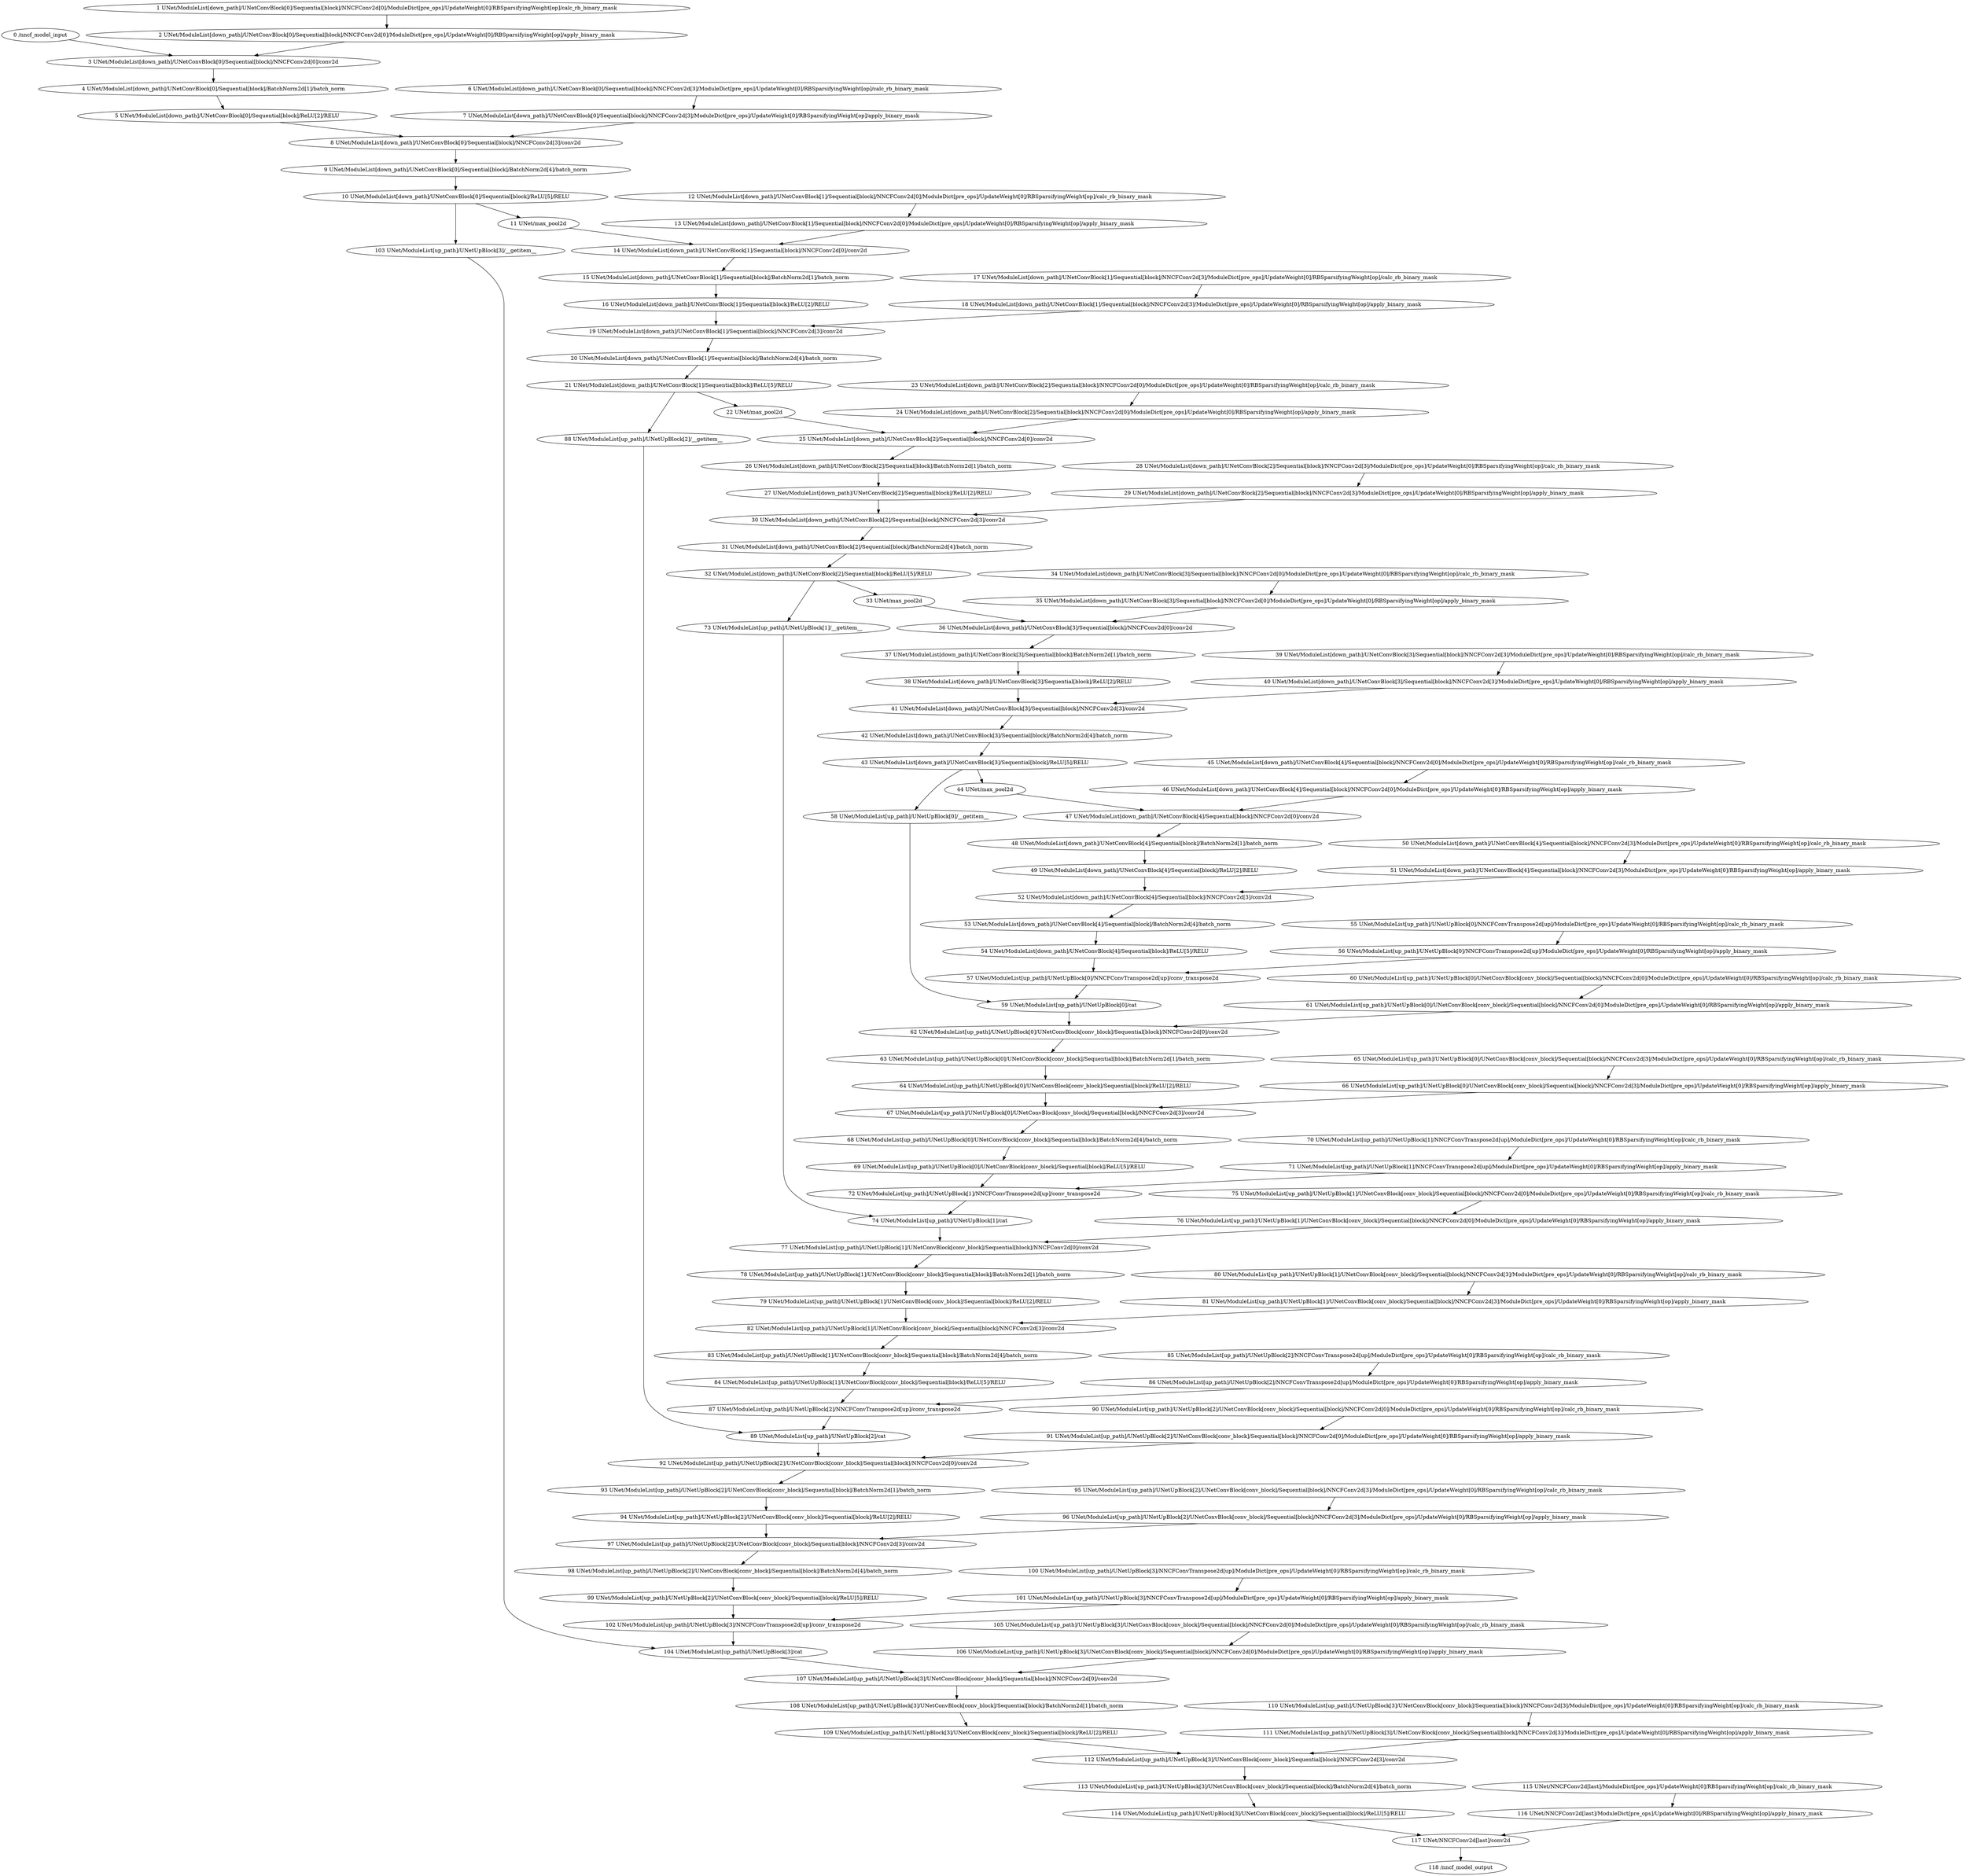 strict digraph  {
"0 /nncf_model_input" [id=0, scope="", type=nncf_model_input];
"1 UNet/ModuleList[down_path]/UNetConvBlock[0]/Sequential[block]/NNCFConv2d[0]/ModuleDict[pre_ops]/UpdateWeight[0]/RBSparsifyingWeight[op]/calc_rb_binary_mask" [id=1, scope="UNet/ModuleList[down_path]/UNetConvBlock[0]/Sequential[block]/NNCFConv2d[0]/ModuleDict[pre_ops]/UpdateWeight[0]/RBSparsifyingWeight[op]", type=calc_rb_binary_mask];
"2 UNet/ModuleList[down_path]/UNetConvBlock[0]/Sequential[block]/NNCFConv2d[0]/ModuleDict[pre_ops]/UpdateWeight[0]/RBSparsifyingWeight[op]/apply_binary_mask" [id=2, scope="UNet/ModuleList[down_path]/UNetConvBlock[0]/Sequential[block]/NNCFConv2d[0]/ModuleDict[pre_ops]/UpdateWeight[0]/RBSparsifyingWeight[op]", type=apply_binary_mask];
"3 UNet/ModuleList[down_path]/UNetConvBlock[0]/Sequential[block]/NNCFConv2d[0]/conv2d" [id=3, scope="UNet/ModuleList[down_path]/UNetConvBlock[0]/Sequential[block]/NNCFConv2d[0]", type=conv2d];
"4 UNet/ModuleList[down_path]/UNetConvBlock[0]/Sequential[block]/BatchNorm2d[1]/batch_norm" [id=4, scope="UNet/ModuleList[down_path]/UNetConvBlock[0]/Sequential[block]/BatchNorm2d[1]", type=batch_norm];
"5 UNet/ModuleList[down_path]/UNetConvBlock[0]/Sequential[block]/ReLU[2]/RELU" [id=5, scope="UNet/ModuleList[down_path]/UNetConvBlock[0]/Sequential[block]/ReLU[2]", type=RELU];
"6 UNet/ModuleList[down_path]/UNetConvBlock[0]/Sequential[block]/NNCFConv2d[3]/ModuleDict[pre_ops]/UpdateWeight[0]/RBSparsifyingWeight[op]/calc_rb_binary_mask" [id=6, scope="UNet/ModuleList[down_path]/UNetConvBlock[0]/Sequential[block]/NNCFConv2d[3]/ModuleDict[pre_ops]/UpdateWeight[0]/RBSparsifyingWeight[op]", type=calc_rb_binary_mask];
"7 UNet/ModuleList[down_path]/UNetConvBlock[0]/Sequential[block]/NNCFConv2d[3]/ModuleDict[pre_ops]/UpdateWeight[0]/RBSparsifyingWeight[op]/apply_binary_mask" [id=7, scope="UNet/ModuleList[down_path]/UNetConvBlock[0]/Sequential[block]/NNCFConv2d[3]/ModuleDict[pre_ops]/UpdateWeight[0]/RBSparsifyingWeight[op]", type=apply_binary_mask];
"8 UNet/ModuleList[down_path]/UNetConvBlock[0]/Sequential[block]/NNCFConv2d[3]/conv2d" [id=8, scope="UNet/ModuleList[down_path]/UNetConvBlock[0]/Sequential[block]/NNCFConv2d[3]", type=conv2d];
"9 UNet/ModuleList[down_path]/UNetConvBlock[0]/Sequential[block]/BatchNorm2d[4]/batch_norm" [id=9, scope="UNet/ModuleList[down_path]/UNetConvBlock[0]/Sequential[block]/BatchNorm2d[4]", type=batch_norm];
"10 UNet/ModuleList[down_path]/UNetConvBlock[0]/Sequential[block]/ReLU[5]/RELU" [id=10, scope="UNet/ModuleList[down_path]/UNetConvBlock[0]/Sequential[block]/ReLU[5]", type=RELU];
"11 UNet/max_pool2d" [id=11, scope=UNet, type=max_pool2d];
"12 UNet/ModuleList[down_path]/UNetConvBlock[1]/Sequential[block]/NNCFConv2d[0]/ModuleDict[pre_ops]/UpdateWeight[0]/RBSparsifyingWeight[op]/calc_rb_binary_mask" [id=12, scope="UNet/ModuleList[down_path]/UNetConvBlock[1]/Sequential[block]/NNCFConv2d[0]/ModuleDict[pre_ops]/UpdateWeight[0]/RBSparsifyingWeight[op]", type=calc_rb_binary_mask];
"13 UNet/ModuleList[down_path]/UNetConvBlock[1]/Sequential[block]/NNCFConv2d[0]/ModuleDict[pre_ops]/UpdateWeight[0]/RBSparsifyingWeight[op]/apply_binary_mask" [id=13, scope="UNet/ModuleList[down_path]/UNetConvBlock[1]/Sequential[block]/NNCFConv2d[0]/ModuleDict[pre_ops]/UpdateWeight[0]/RBSparsifyingWeight[op]", type=apply_binary_mask];
"14 UNet/ModuleList[down_path]/UNetConvBlock[1]/Sequential[block]/NNCFConv2d[0]/conv2d" [id=14, scope="UNet/ModuleList[down_path]/UNetConvBlock[1]/Sequential[block]/NNCFConv2d[0]", type=conv2d];
"15 UNet/ModuleList[down_path]/UNetConvBlock[1]/Sequential[block]/BatchNorm2d[1]/batch_norm" [id=15, scope="UNet/ModuleList[down_path]/UNetConvBlock[1]/Sequential[block]/BatchNorm2d[1]", type=batch_norm];
"16 UNet/ModuleList[down_path]/UNetConvBlock[1]/Sequential[block]/ReLU[2]/RELU" [id=16, scope="UNet/ModuleList[down_path]/UNetConvBlock[1]/Sequential[block]/ReLU[2]", type=RELU];
"17 UNet/ModuleList[down_path]/UNetConvBlock[1]/Sequential[block]/NNCFConv2d[3]/ModuleDict[pre_ops]/UpdateWeight[0]/RBSparsifyingWeight[op]/calc_rb_binary_mask" [id=17, scope="UNet/ModuleList[down_path]/UNetConvBlock[1]/Sequential[block]/NNCFConv2d[3]/ModuleDict[pre_ops]/UpdateWeight[0]/RBSparsifyingWeight[op]", type=calc_rb_binary_mask];
"18 UNet/ModuleList[down_path]/UNetConvBlock[1]/Sequential[block]/NNCFConv2d[3]/ModuleDict[pre_ops]/UpdateWeight[0]/RBSparsifyingWeight[op]/apply_binary_mask" [id=18, scope="UNet/ModuleList[down_path]/UNetConvBlock[1]/Sequential[block]/NNCFConv2d[3]/ModuleDict[pre_ops]/UpdateWeight[0]/RBSparsifyingWeight[op]", type=apply_binary_mask];
"19 UNet/ModuleList[down_path]/UNetConvBlock[1]/Sequential[block]/NNCFConv2d[3]/conv2d" [id=19, scope="UNet/ModuleList[down_path]/UNetConvBlock[1]/Sequential[block]/NNCFConv2d[3]", type=conv2d];
"20 UNet/ModuleList[down_path]/UNetConvBlock[1]/Sequential[block]/BatchNorm2d[4]/batch_norm" [id=20, scope="UNet/ModuleList[down_path]/UNetConvBlock[1]/Sequential[block]/BatchNorm2d[4]", type=batch_norm];
"21 UNet/ModuleList[down_path]/UNetConvBlock[1]/Sequential[block]/ReLU[5]/RELU" [id=21, scope="UNet/ModuleList[down_path]/UNetConvBlock[1]/Sequential[block]/ReLU[5]", type=RELU];
"22 UNet/max_pool2d" [id=22, scope=UNet, type=max_pool2d];
"23 UNet/ModuleList[down_path]/UNetConvBlock[2]/Sequential[block]/NNCFConv2d[0]/ModuleDict[pre_ops]/UpdateWeight[0]/RBSparsifyingWeight[op]/calc_rb_binary_mask" [id=23, scope="UNet/ModuleList[down_path]/UNetConvBlock[2]/Sequential[block]/NNCFConv2d[0]/ModuleDict[pre_ops]/UpdateWeight[0]/RBSparsifyingWeight[op]", type=calc_rb_binary_mask];
"24 UNet/ModuleList[down_path]/UNetConvBlock[2]/Sequential[block]/NNCFConv2d[0]/ModuleDict[pre_ops]/UpdateWeight[0]/RBSparsifyingWeight[op]/apply_binary_mask" [id=24, scope="UNet/ModuleList[down_path]/UNetConvBlock[2]/Sequential[block]/NNCFConv2d[0]/ModuleDict[pre_ops]/UpdateWeight[0]/RBSparsifyingWeight[op]", type=apply_binary_mask];
"25 UNet/ModuleList[down_path]/UNetConvBlock[2]/Sequential[block]/NNCFConv2d[0]/conv2d" [id=25, scope="UNet/ModuleList[down_path]/UNetConvBlock[2]/Sequential[block]/NNCFConv2d[0]", type=conv2d];
"26 UNet/ModuleList[down_path]/UNetConvBlock[2]/Sequential[block]/BatchNorm2d[1]/batch_norm" [id=26, scope="UNet/ModuleList[down_path]/UNetConvBlock[2]/Sequential[block]/BatchNorm2d[1]", type=batch_norm];
"27 UNet/ModuleList[down_path]/UNetConvBlock[2]/Sequential[block]/ReLU[2]/RELU" [id=27, scope="UNet/ModuleList[down_path]/UNetConvBlock[2]/Sequential[block]/ReLU[2]", type=RELU];
"28 UNet/ModuleList[down_path]/UNetConvBlock[2]/Sequential[block]/NNCFConv2d[3]/ModuleDict[pre_ops]/UpdateWeight[0]/RBSparsifyingWeight[op]/calc_rb_binary_mask" [id=28, scope="UNet/ModuleList[down_path]/UNetConvBlock[2]/Sequential[block]/NNCFConv2d[3]/ModuleDict[pre_ops]/UpdateWeight[0]/RBSparsifyingWeight[op]", type=calc_rb_binary_mask];
"29 UNet/ModuleList[down_path]/UNetConvBlock[2]/Sequential[block]/NNCFConv2d[3]/ModuleDict[pre_ops]/UpdateWeight[0]/RBSparsifyingWeight[op]/apply_binary_mask" [id=29, scope="UNet/ModuleList[down_path]/UNetConvBlock[2]/Sequential[block]/NNCFConv2d[3]/ModuleDict[pre_ops]/UpdateWeight[0]/RBSparsifyingWeight[op]", type=apply_binary_mask];
"30 UNet/ModuleList[down_path]/UNetConvBlock[2]/Sequential[block]/NNCFConv2d[3]/conv2d" [id=30, scope="UNet/ModuleList[down_path]/UNetConvBlock[2]/Sequential[block]/NNCFConv2d[3]", type=conv2d];
"31 UNet/ModuleList[down_path]/UNetConvBlock[2]/Sequential[block]/BatchNorm2d[4]/batch_norm" [id=31, scope="UNet/ModuleList[down_path]/UNetConvBlock[2]/Sequential[block]/BatchNorm2d[4]", type=batch_norm];
"32 UNet/ModuleList[down_path]/UNetConvBlock[2]/Sequential[block]/ReLU[5]/RELU" [id=32, scope="UNet/ModuleList[down_path]/UNetConvBlock[2]/Sequential[block]/ReLU[5]", type=RELU];
"33 UNet/max_pool2d" [id=33, scope=UNet, type=max_pool2d];
"34 UNet/ModuleList[down_path]/UNetConvBlock[3]/Sequential[block]/NNCFConv2d[0]/ModuleDict[pre_ops]/UpdateWeight[0]/RBSparsifyingWeight[op]/calc_rb_binary_mask" [id=34, scope="UNet/ModuleList[down_path]/UNetConvBlock[3]/Sequential[block]/NNCFConv2d[0]/ModuleDict[pre_ops]/UpdateWeight[0]/RBSparsifyingWeight[op]", type=calc_rb_binary_mask];
"35 UNet/ModuleList[down_path]/UNetConvBlock[3]/Sequential[block]/NNCFConv2d[0]/ModuleDict[pre_ops]/UpdateWeight[0]/RBSparsifyingWeight[op]/apply_binary_mask" [id=35, scope="UNet/ModuleList[down_path]/UNetConvBlock[3]/Sequential[block]/NNCFConv2d[0]/ModuleDict[pre_ops]/UpdateWeight[0]/RBSparsifyingWeight[op]", type=apply_binary_mask];
"36 UNet/ModuleList[down_path]/UNetConvBlock[3]/Sequential[block]/NNCFConv2d[0]/conv2d" [id=36, scope="UNet/ModuleList[down_path]/UNetConvBlock[3]/Sequential[block]/NNCFConv2d[0]", type=conv2d];
"37 UNet/ModuleList[down_path]/UNetConvBlock[3]/Sequential[block]/BatchNorm2d[1]/batch_norm" [id=37, scope="UNet/ModuleList[down_path]/UNetConvBlock[3]/Sequential[block]/BatchNorm2d[1]", type=batch_norm];
"38 UNet/ModuleList[down_path]/UNetConvBlock[3]/Sequential[block]/ReLU[2]/RELU" [id=38, scope="UNet/ModuleList[down_path]/UNetConvBlock[3]/Sequential[block]/ReLU[2]", type=RELU];
"39 UNet/ModuleList[down_path]/UNetConvBlock[3]/Sequential[block]/NNCFConv2d[3]/ModuleDict[pre_ops]/UpdateWeight[0]/RBSparsifyingWeight[op]/calc_rb_binary_mask" [id=39, scope="UNet/ModuleList[down_path]/UNetConvBlock[3]/Sequential[block]/NNCFConv2d[3]/ModuleDict[pre_ops]/UpdateWeight[0]/RBSparsifyingWeight[op]", type=calc_rb_binary_mask];
"40 UNet/ModuleList[down_path]/UNetConvBlock[3]/Sequential[block]/NNCFConv2d[3]/ModuleDict[pre_ops]/UpdateWeight[0]/RBSparsifyingWeight[op]/apply_binary_mask" [id=40, scope="UNet/ModuleList[down_path]/UNetConvBlock[3]/Sequential[block]/NNCFConv2d[3]/ModuleDict[pre_ops]/UpdateWeight[0]/RBSparsifyingWeight[op]", type=apply_binary_mask];
"41 UNet/ModuleList[down_path]/UNetConvBlock[3]/Sequential[block]/NNCFConv2d[3]/conv2d" [id=41, scope="UNet/ModuleList[down_path]/UNetConvBlock[3]/Sequential[block]/NNCFConv2d[3]", type=conv2d];
"42 UNet/ModuleList[down_path]/UNetConvBlock[3]/Sequential[block]/BatchNorm2d[4]/batch_norm" [id=42, scope="UNet/ModuleList[down_path]/UNetConvBlock[3]/Sequential[block]/BatchNorm2d[4]", type=batch_norm];
"43 UNet/ModuleList[down_path]/UNetConvBlock[3]/Sequential[block]/ReLU[5]/RELU" [id=43, scope="UNet/ModuleList[down_path]/UNetConvBlock[3]/Sequential[block]/ReLU[5]", type=RELU];
"44 UNet/max_pool2d" [id=44, scope=UNet, type=max_pool2d];
"45 UNet/ModuleList[down_path]/UNetConvBlock[4]/Sequential[block]/NNCFConv2d[0]/ModuleDict[pre_ops]/UpdateWeight[0]/RBSparsifyingWeight[op]/calc_rb_binary_mask" [id=45, scope="UNet/ModuleList[down_path]/UNetConvBlock[4]/Sequential[block]/NNCFConv2d[0]/ModuleDict[pre_ops]/UpdateWeight[0]/RBSparsifyingWeight[op]", type=calc_rb_binary_mask];
"46 UNet/ModuleList[down_path]/UNetConvBlock[4]/Sequential[block]/NNCFConv2d[0]/ModuleDict[pre_ops]/UpdateWeight[0]/RBSparsifyingWeight[op]/apply_binary_mask" [id=46, scope="UNet/ModuleList[down_path]/UNetConvBlock[4]/Sequential[block]/NNCFConv2d[0]/ModuleDict[pre_ops]/UpdateWeight[0]/RBSparsifyingWeight[op]", type=apply_binary_mask];
"47 UNet/ModuleList[down_path]/UNetConvBlock[4]/Sequential[block]/NNCFConv2d[0]/conv2d" [id=47, scope="UNet/ModuleList[down_path]/UNetConvBlock[4]/Sequential[block]/NNCFConv2d[0]", type=conv2d];
"48 UNet/ModuleList[down_path]/UNetConvBlock[4]/Sequential[block]/BatchNorm2d[1]/batch_norm" [id=48, scope="UNet/ModuleList[down_path]/UNetConvBlock[4]/Sequential[block]/BatchNorm2d[1]", type=batch_norm];
"49 UNet/ModuleList[down_path]/UNetConvBlock[4]/Sequential[block]/ReLU[2]/RELU" [id=49, scope="UNet/ModuleList[down_path]/UNetConvBlock[4]/Sequential[block]/ReLU[2]", type=RELU];
"50 UNet/ModuleList[down_path]/UNetConvBlock[4]/Sequential[block]/NNCFConv2d[3]/ModuleDict[pre_ops]/UpdateWeight[0]/RBSparsifyingWeight[op]/calc_rb_binary_mask" [id=50, scope="UNet/ModuleList[down_path]/UNetConvBlock[4]/Sequential[block]/NNCFConv2d[3]/ModuleDict[pre_ops]/UpdateWeight[0]/RBSparsifyingWeight[op]", type=calc_rb_binary_mask];
"51 UNet/ModuleList[down_path]/UNetConvBlock[4]/Sequential[block]/NNCFConv2d[3]/ModuleDict[pre_ops]/UpdateWeight[0]/RBSparsifyingWeight[op]/apply_binary_mask" [id=51, scope="UNet/ModuleList[down_path]/UNetConvBlock[4]/Sequential[block]/NNCFConv2d[3]/ModuleDict[pre_ops]/UpdateWeight[0]/RBSparsifyingWeight[op]", type=apply_binary_mask];
"52 UNet/ModuleList[down_path]/UNetConvBlock[4]/Sequential[block]/NNCFConv2d[3]/conv2d" [id=52, scope="UNet/ModuleList[down_path]/UNetConvBlock[4]/Sequential[block]/NNCFConv2d[3]", type=conv2d];
"53 UNet/ModuleList[down_path]/UNetConvBlock[4]/Sequential[block]/BatchNorm2d[4]/batch_norm" [id=53, scope="UNet/ModuleList[down_path]/UNetConvBlock[4]/Sequential[block]/BatchNorm2d[4]", type=batch_norm];
"54 UNet/ModuleList[down_path]/UNetConvBlock[4]/Sequential[block]/ReLU[5]/RELU" [id=54, scope="UNet/ModuleList[down_path]/UNetConvBlock[4]/Sequential[block]/ReLU[5]", type=RELU];
"55 UNet/ModuleList[up_path]/UNetUpBlock[0]/NNCFConvTranspose2d[up]/ModuleDict[pre_ops]/UpdateWeight[0]/RBSparsifyingWeight[op]/calc_rb_binary_mask" [id=55, scope="UNet/ModuleList[up_path]/UNetUpBlock[0]/NNCFConvTranspose2d[up]/ModuleDict[pre_ops]/UpdateWeight[0]/RBSparsifyingWeight[op]", type=calc_rb_binary_mask];
"56 UNet/ModuleList[up_path]/UNetUpBlock[0]/NNCFConvTranspose2d[up]/ModuleDict[pre_ops]/UpdateWeight[0]/RBSparsifyingWeight[op]/apply_binary_mask" [id=56, scope="UNet/ModuleList[up_path]/UNetUpBlock[0]/NNCFConvTranspose2d[up]/ModuleDict[pre_ops]/UpdateWeight[0]/RBSparsifyingWeight[op]", type=apply_binary_mask];
"57 UNet/ModuleList[up_path]/UNetUpBlock[0]/NNCFConvTranspose2d[up]/conv_transpose2d" [id=57, scope="UNet/ModuleList[up_path]/UNetUpBlock[0]/NNCFConvTranspose2d[up]", type=conv_transpose2d];
"58 UNet/ModuleList[up_path]/UNetUpBlock[0]/__getitem__" [id=58, scope="UNet/ModuleList[up_path]/UNetUpBlock[0]", type=__getitem__];
"59 UNet/ModuleList[up_path]/UNetUpBlock[0]/cat" [id=59, scope="UNet/ModuleList[up_path]/UNetUpBlock[0]", type=cat];
"60 UNet/ModuleList[up_path]/UNetUpBlock[0]/UNetConvBlock[conv_block]/Sequential[block]/NNCFConv2d[0]/ModuleDict[pre_ops]/UpdateWeight[0]/RBSparsifyingWeight[op]/calc_rb_binary_mask" [id=60, scope="UNet/ModuleList[up_path]/UNetUpBlock[0]/UNetConvBlock[conv_block]/Sequential[block]/NNCFConv2d[0]/ModuleDict[pre_ops]/UpdateWeight[0]/RBSparsifyingWeight[op]", type=calc_rb_binary_mask];
"61 UNet/ModuleList[up_path]/UNetUpBlock[0]/UNetConvBlock[conv_block]/Sequential[block]/NNCFConv2d[0]/ModuleDict[pre_ops]/UpdateWeight[0]/RBSparsifyingWeight[op]/apply_binary_mask" [id=61, scope="UNet/ModuleList[up_path]/UNetUpBlock[0]/UNetConvBlock[conv_block]/Sequential[block]/NNCFConv2d[0]/ModuleDict[pre_ops]/UpdateWeight[0]/RBSparsifyingWeight[op]", type=apply_binary_mask];
"62 UNet/ModuleList[up_path]/UNetUpBlock[0]/UNetConvBlock[conv_block]/Sequential[block]/NNCFConv2d[0]/conv2d" [id=62, scope="UNet/ModuleList[up_path]/UNetUpBlock[0]/UNetConvBlock[conv_block]/Sequential[block]/NNCFConv2d[0]", type=conv2d];
"63 UNet/ModuleList[up_path]/UNetUpBlock[0]/UNetConvBlock[conv_block]/Sequential[block]/BatchNorm2d[1]/batch_norm" [id=63, scope="UNet/ModuleList[up_path]/UNetUpBlock[0]/UNetConvBlock[conv_block]/Sequential[block]/BatchNorm2d[1]", type=batch_norm];
"64 UNet/ModuleList[up_path]/UNetUpBlock[0]/UNetConvBlock[conv_block]/Sequential[block]/ReLU[2]/RELU" [id=64, scope="UNet/ModuleList[up_path]/UNetUpBlock[0]/UNetConvBlock[conv_block]/Sequential[block]/ReLU[2]", type=RELU];
"65 UNet/ModuleList[up_path]/UNetUpBlock[0]/UNetConvBlock[conv_block]/Sequential[block]/NNCFConv2d[3]/ModuleDict[pre_ops]/UpdateWeight[0]/RBSparsifyingWeight[op]/calc_rb_binary_mask" [id=65, scope="UNet/ModuleList[up_path]/UNetUpBlock[0]/UNetConvBlock[conv_block]/Sequential[block]/NNCFConv2d[3]/ModuleDict[pre_ops]/UpdateWeight[0]/RBSparsifyingWeight[op]", type=calc_rb_binary_mask];
"66 UNet/ModuleList[up_path]/UNetUpBlock[0]/UNetConvBlock[conv_block]/Sequential[block]/NNCFConv2d[3]/ModuleDict[pre_ops]/UpdateWeight[0]/RBSparsifyingWeight[op]/apply_binary_mask" [id=66, scope="UNet/ModuleList[up_path]/UNetUpBlock[0]/UNetConvBlock[conv_block]/Sequential[block]/NNCFConv2d[3]/ModuleDict[pre_ops]/UpdateWeight[0]/RBSparsifyingWeight[op]", type=apply_binary_mask];
"67 UNet/ModuleList[up_path]/UNetUpBlock[0]/UNetConvBlock[conv_block]/Sequential[block]/NNCFConv2d[3]/conv2d" [id=67, scope="UNet/ModuleList[up_path]/UNetUpBlock[0]/UNetConvBlock[conv_block]/Sequential[block]/NNCFConv2d[3]", type=conv2d];
"68 UNet/ModuleList[up_path]/UNetUpBlock[0]/UNetConvBlock[conv_block]/Sequential[block]/BatchNorm2d[4]/batch_norm" [id=68, scope="UNet/ModuleList[up_path]/UNetUpBlock[0]/UNetConvBlock[conv_block]/Sequential[block]/BatchNorm2d[4]", type=batch_norm];
"69 UNet/ModuleList[up_path]/UNetUpBlock[0]/UNetConvBlock[conv_block]/Sequential[block]/ReLU[5]/RELU" [id=69, scope="UNet/ModuleList[up_path]/UNetUpBlock[0]/UNetConvBlock[conv_block]/Sequential[block]/ReLU[5]", type=RELU];
"70 UNet/ModuleList[up_path]/UNetUpBlock[1]/NNCFConvTranspose2d[up]/ModuleDict[pre_ops]/UpdateWeight[0]/RBSparsifyingWeight[op]/calc_rb_binary_mask" [id=70, scope="UNet/ModuleList[up_path]/UNetUpBlock[1]/NNCFConvTranspose2d[up]/ModuleDict[pre_ops]/UpdateWeight[0]/RBSparsifyingWeight[op]", type=calc_rb_binary_mask];
"71 UNet/ModuleList[up_path]/UNetUpBlock[1]/NNCFConvTranspose2d[up]/ModuleDict[pre_ops]/UpdateWeight[0]/RBSparsifyingWeight[op]/apply_binary_mask" [id=71, scope="UNet/ModuleList[up_path]/UNetUpBlock[1]/NNCFConvTranspose2d[up]/ModuleDict[pre_ops]/UpdateWeight[0]/RBSparsifyingWeight[op]", type=apply_binary_mask];
"72 UNet/ModuleList[up_path]/UNetUpBlock[1]/NNCFConvTranspose2d[up]/conv_transpose2d" [id=72, scope="UNet/ModuleList[up_path]/UNetUpBlock[1]/NNCFConvTranspose2d[up]", type=conv_transpose2d];
"73 UNet/ModuleList[up_path]/UNetUpBlock[1]/__getitem__" [id=73, scope="UNet/ModuleList[up_path]/UNetUpBlock[1]", type=__getitem__];
"74 UNet/ModuleList[up_path]/UNetUpBlock[1]/cat" [id=74, scope="UNet/ModuleList[up_path]/UNetUpBlock[1]", type=cat];
"75 UNet/ModuleList[up_path]/UNetUpBlock[1]/UNetConvBlock[conv_block]/Sequential[block]/NNCFConv2d[0]/ModuleDict[pre_ops]/UpdateWeight[0]/RBSparsifyingWeight[op]/calc_rb_binary_mask" [id=75, scope="UNet/ModuleList[up_path]/UNetUpBlock[1]/UNetConvBlock[conv_block]/Sequential[block]/NNCFConv2d[0]/ModuleDict[pre_ops]/UpdateWeight[0]/RBSparsifyingWeight[op]", type=calc_rb_binary_mask];
"76 UNet/ModuleList[up_path]/UNetUpBlock[1]/UNetConvBlock[conv_block]/Sequential[block]/NNCFConv2d[0]/ModuleDict[pre_ops]/UpdateWeight[0]/RBSparsifyingWeight[op]/apply_binary_mask" [id=76, scope="UNet/ModuleList[up_path]/UNetUpBlock[1]/UNetConvBlock[conv_block]/Sequential[block]/NNCFConv2d[0]/ModuleDict[pre_ops]/UpdateWeight[0]/RBSparsifyingWeight[op]", type=apply_binary_mask];
"77 UNet/ModuleList[up_path]/UNetUpBlock[1]/UNetConvBlock[conv_block]/Sequential[block]/NNCFConv2d[0]/conv2d" [id=77, scope="UNet/ModuleList[up_path]/UNetUpBlock[1]/UNetConvBlock[conv_block]/Sequential[block]/NNCFConv2d[0]", type=conv2d];
"78 UNet/ModuleList[up_path]/UNetUpBlock[1]/UNetConvBlock[conv_block]/Sequential[block]/BatchNorm2d[1]/batch_norm" [id=78, scope="UNet/ModuleList[up_path]/UNetUpBlock[1]/UNetConvBlock[conv_block]/Sequential[block]/BatchNorm2d[1]", type=batch_norm];
"79 UNet/ModuleList[up_path]/UNetUpBlock[1]/UNetConvBlock[conv_block]/Sequential[block]/ReLU[2]/RELU" [id=79, scope="UNet/ModuleList[up_path]/UNetUpBlock[1]/UNetConvBlock[conv_block]/Sequential[block]/ReLU[2]", type=RELU];
"80 UNet/ModuleList[up_path]/UNetUpBlock[1]/UNetConvBlock[conv_block]/Sequential[block]/NNCFConv2d[3]/ModuleDict[pre_ops]/UpdateWeight[0]/RBSparsifyingWeight[op]/calc_rb_binary_mask" [id=80, scope="UNet/ModuleList[up_path]/UNetUpBlock[1]/UNetConvBlock[conv_block]/Sequential[block]/NNCFConv2d[3]/ModuleDict[pre_ops]/UpdateWeight[0]/RBSparsifyingWeight[op]", type=calc_rb_binary_mask];
"81 UNet/ModuleList[up_path]/UNetUpBlock[1]/UNetConvBlock[conv_block]/Sequential[block]/NNCFConv2d[3]/ModuleDict[pre_ops]/UpdateWeight[0]/RBSparsifyingWeight[op]/apply_binary_mask" [id=81, scope="UNet/ModuleList[up_path]/UNetUpBlock[1]/UNetConvBlock[conv_block]/Sequential[block]/NNCFConv2d[3]/ModuleDict[pre_ops]/UpdateWeight[0]/RBSparsifyingWeight[op]", type=apply_binary_mask];
"82 UNet/ModuleList[up_path]/UNetUpBlock[1]/UNetConvBlock[conv_block]/Sequential[block]/NNCFConv2d[3]/conv2d" [id=82, scope="UNet/ModuleList[up_path]/UNetUpBlock[1]/UNetConvBlock[conv_block]/Sequential[block]/NNCFConv2d[3]", type=conv2d];
"83 UNet/ModuleList[up_path]/UNetUpBlock[1]/UNetConvBlock[conv_block]/Sequential[block]/BatchNorm2d[4]/batch_norm" [id=83, scope="UNet/ModuleList[up_path]/UNetUpBlock[1]/UNetConvBlock[conv_block]/Sequential[block]/BatchNorm2d[4]", type=batch_norm];
"84 UNet/ModuleList[up_path]/UNetUpBlock[1]/UNetConvBlock[conv_block]/Sequential[block]/ReLU[5]/RELU" [id=84, scope="UNet/ModuleList[up_path]/UNetUpBlock[1]/UNetConvBlock[conv_block]/Sequential[block]/ReLU[5]", type=RELU];
"85 UNet/ModuleList[up_path]/UNetUpBlock[2]/NNCFConvTranspose2d[up]/ModuleDict[pre_ops]/UpdateWeight[0]/RBSparsifyingWeight[op]/calc_rb_binary_mask" [id=85, scope="UNet/ModuleList[up_path]/UNetUpBlock[2]/NNCFConvTranspose2d[up]/ModuleDict[pre_ops]/UpdateWeight[0]/RBSparsifyingWeight[op]", type=calc_rb_binary_mask];
"86 UNet/ModuleList[up_path]/UNetUpBlock[2]/NNCFConvTranspose2d[up]/ModuleDict[pre_ops]/UpdateWeight[0]/RBSparsifyingWeight[op]/apply_binary_mask" [id=86, scope="UNet/ModuleList[up_path]/UNetUpBlock[2]/NNCFConvTranspose2d[up]/ModuleDict[pre_ops]/UpdateWeight[0]/RBSparsifyingWeight[op]", type=apply_binary_mask];
"87 UNet/ModuleList[up_path]/UNetUpBlock[2]/NNCFConvTranspose2d[up]/conv_transpose2d" [id=87, scope="UNet/ModuleList[up_path]/UNetUpBlock[2]/NNCFConvTranspose2d[up]", type=conv_transpose2d];
"88 UNet/ModuleList[up_path]/UNetUpBlock[2]/__getitem__" [id=88, scope="UNet/ModuleList[up_path]/UNetUpBlock[2]", type=__getitem__];
"89 UNet/ModuleList[up_path]/UNetUpBlock[2]/cat" [id=89, scope="UNet/ModuleList[up_path]/UNetUpBlock[2]", type=cat];
"90 UNet/ModuleList[up_path]/UNetUpBlock[2]/UNetConvBlock[conv_block]/Sequential[block]/NNCFConv2d[0]/ModuleDict[pre_ops]/UpdateWeight[0]/RBSparsifyingWeight[op]/calc_rb_binary_mask" [id=90, scope="UNet/ModuleList[up_path]/UNetUpBlock[2]/UNetConvBlock[conv_block]/Sequential[block]/NNCFConv2d[0]/ModuleDict[pre_ops]/UpdateWeight[0]/RBSparsifyingWeight[op]", type=calc_rb_binary_mask];
"91 UNet/ModuleList[up_path]/UNetUpBlock[2]/UNetConvBlock[conv_block]/Sequential[block]/NNCFConv2d[0]/ModuleDict[pre_ops]/UpdateWeight[0]/RBSparsifyingWeight[op]/apply_binary_mask" [id=91, scope="UNet/ModuleList[up_path]/UNetUpBlock[2]/UNetConvBlock[conv_block]/Sequential[block]/NNCFConv2d[0]/ModuleDict[pre_ops]/UpdateWeight[0]/RBSparsifyingWeight[op]", type=apply_binary_mask];
"92 UNet/ModuleList[up_path]/UNetUpBlock[2]/UNetConvBlock[conv_block]/Sequential[block]/NNCFConv2d[0]/conv2d" [id=92, scope="UNet/ModuleList[up_path]/UNetUpBlock[2]/UNetConvBlock[conv_block]/Sequential[block]/NNCFConv2d[0]", type=conv2d];
"93 UNet/ModuleList[up_path]/UNetUpBlock[2]/UNetConvBlock[conv_block]/Sequential[block]/BatchNorm2d[1]/batch_norm" [id=93, scope="UNet/ModuleList[up_path]/UNetUpBlock[2]/UNetConvBlock[conv_block]/Sequential[block]/BatchNorm2d[1]", type=batch_norm];
"94 UNet/ModuleList[up_path]/UNetUpBlock[2]/UNetConvBlock[conv_block]/Sequential[block]/ReLU[2]/RELU" [id=94, scope="UNet/ModuleList[up_path]/UNetUpBlock[2]/UNetConvBlock[conv_block]/Sequential[block]/ReLU[2]", type=RELU];
"95 UNet/ModuleList[up_path]/UNetUpBlock[2]/UNetConvBlock[conv_block]/Sequential[block]/NNCFConv2d[3]/ModuleDict[pre_ops]/UpdateWeight[0]/RBSparsifyingWeight[op]/calc_rb_binary_mask" [id=95, scope="UNet/ModuleList[up_path]/UNetUpBlock[2]/UNetConvBlock[conv_block]/Sequential[block]/NNCFConv2d[3]/ModuleDict[pre_ops]/UpdateWeight[0]/RBSparsifyingWeight[op]", type=calc_rb_binary_mask];
"96 UNet/ModuleList[up_path]/UNetUpBlock[2]/UNetConvBlock[conv_block]/Sequential[block]/NNCFConv2d[3]/ModuleDict[pre_ops]/UpdateWeight[0]/RBSparsifyingWeight[op]/apply_binary_mask" [id=96, scope="UNet/ModuleList[up_path]/UNetUpBlock[2]/UNetConvBlock[conv_block]/Sequential[block]/NNCFConv2d[3]/ModuleDict[pre_ops]/UpdateWeight[0]/RBSparsifyingWeight[op]", type=apply_binary_mask];
"97 UNet/ModuleList[up_path]/UNetUpBlock[2]/UNetConvBlock[conv_block]/Sequential[block]/NNCFConv2d[3]/conv2d" [id=97, scope="UNet/ModuleList[up_path]/UNetUpBlock[2]/UNetConvBlock[conv_block]/Sequential[block]/NNCFConv2d[3]", type=conv2d];
"98 UNet/ModuleList[up_path]/UNetUpBlock[2]/UNetConvBlock[conv_block]/Sequential[block]/BatchNorm2d[4]/batch_norm" [id=98, scope="UNet/ModuleList[up_path]/UNetUpBlock[2]/UNetConvBlock[conv_block]/Sequential[block]/BatchNorm2d[4]", type=batch_norm];
"99 UNet/ModuleList[up_path]/UNetUpBlock[2]/UNetConvBlock[conv_block]/Sequential[block]/ReLU[5]/RELU" [id=99, scope="UNet/ModuleList[up_path]/UNetUpBlock[2]/UNetConvBlock[conv_block]/Sequential[block]/ReLU[5]", type=RELU];
"100 UNet/ModuleList[up_path]/UNetUpBlock[3]/NNCFConvTranspose2d[up]/ModuleDict[pre_ops]/UpdateWeight[0]/RBSparsifyingWeight[op]/calc_rb_binary_mask" [id=100, scope="UNet/ModuleList[up_path]/UNetUpBlock[3]/NNCFConvTranspose2d[up]/ModuleDict[pre_ops]/UpdateWeight[0]/RBSparsifyingWeight[op]", type=calc_rb_binary_mask];
"101 UNet/ModuleList[up_path]/UNetUpBlock[3]/NNCFConvTranspose2d[up]/ModuleDict[pre_ops]/UpdateWeight[0]/RBSparsifyingWeight[op]/apply_binary_mask" [id=101, scope="UNet/ModuleList[up_path]/UNetUpBlock[3]/NNCFConvTranspose2d[up]/ModuleDict[pre_ops]/UpdateWeight[0]/RBSparsifyingWeight[op]", type=apply_binary_mask];
"102 UNet/ModuleList[up_path]/UNetUpBlock[3]/NNCFConvTranspose2d[up]/conv_transpose2d" [id=102, scope="UNet/ModuleList[up_path]/UNetUpBlock[3]/NNCFConvTranspose2d[up]", type=conv_transpose2d];
"103 UNet/ModuleList[up_path]/UNetUpBlock[3]/__getitem__" [id=103, scope="UNet/ModuleList[up_path]/UNetUpBlock[3]", type=__getitem__];
"104 UNet/ModuleList[up_path]/UNetUpBlock[3]/cat" [id=104, scope="UNet/ModuleList[up_path]/UNetUpBlock[3]", type=cat];
"105 UNet/ModuleList[up_path]/UNetUpBlock[3]/UNetConvBlock[conv_block]/Sequential[block]/NNCFConv2d[0]/ModuleDict[pre_ops]/UpdateWeight[0]/RBSparsifyingWeight[op]/calc_rb_binary_mask" [id=105, scope="UNet/ModuleList[up_path]/UNetUpBlock[3]/UNetConvBlock[conv_block]/Sequential[block]/NNCFConv2d[0]/ModuleDict[pre_ops]/UpdateWeight[0]/RBSparsifyingWeight[op]", type=calc_rb_binary_mask];
"106 UNet/ModuleList[up_path]/UNetUpBlock[3]/UNetConvBlock[conv_block]/Sequential[block]/NNCFConv2d[0]/ModuleDict[pre_ops]/UpdateWeight[0]/RBSparsifyingWeight[op]/apply_binary_mask" [id=106, scope="UNet/ModuleList[up_path]/UNetUpBlock[3]/UNetConvBlock[conv_block]/Sequential[block]/NNCFConv2d[0]/ModuleDict[pre_ops]/UpdateWeight[0]/RBSparsifyingWeight[op]", type=apply_binary_mask];
"107 UNet/ModuleList[up_path]/UNetUpBlock[3]/UNetConvBlock[conv_block]/Sequential[block]/NNCFConv2d[0]/conv2d" [id=107, scope="UNet/ModuleList[up_path]/UNetUpBlock[3]/UNetConvBlock[conv_block]/Sequential[block]/NNCFConv2d[0]", type=conv2d];
"108 UNet/ModuleList[up_path]/UNetUpBlock[3]/UNetConvBlock[conv_block]/Sequential[block]/BatchNorm2d[1]/batch_norm" [id=108, scope="UNet/ModuleList[up_path]/UNetUpBlock[3]/UNetConvBlock[conv_block]/Sequential[block]/BatchNorm2d[1]", type=batch_norm];
"109 UNet/ModuleList[up_path]/UNetUpBlock[3]/UNetConvBlock[conv_block]/Sequential[block]/ReLU[2]/RELU" [id=109, scope="UNet/ModuleList[up_path]/UNetUpBlock[3]/UNetConvBlock[conv_block]/Sequential[block]/ReLU[2]", type=RELU];
"110 UNet/ModuleList[up_path]/UNetUpBlock[3]/UNetConvBlock[conv_block]/Sequential[block]/NNCFConv2d[3]/ModuleDict[pre_ops]/UpdateWeight[0]/RBSparsifyingWeight[op]/calc_rb_binary_mask" [id=110, scope="UNet/ModuleList[up_path]/UNetUpBlock[3]/UNetConvBlock[conv_block]/Sequential[block]/NNCFConv2d[3]/ModuleDict[pre_ops]/UpdateWeight[0]/RBSparsifyingWeight[op]", type=calc_rb_binary_mask];
"111 UNet/ModuleList[up_path]/UNetUpBlock[3]/UNetConvBlock[conv_block]/Sequential[block]/NNCFConv2d[3]/ModuleDict[pre_ops]/UpdateWeight[0]/RBSparsifyingWeight[op]/apply_binary_mask" [id=111, scope="UNet/ModuleList[up_path]/UNetUpBlock[3]/UNetConvBlock[conv_block]/Sequential[block]/NNCFConv2d[3]/ModuleDict[pre_ops]/UpdateWeight[0]/RBSparsifyingWeight[op]", type=apply_binary_mask];
"112 UNet/ModuleList[up_path]/UNetUpBlock[3]/UNetConvBlock[conv_block]/Sequential[block]/NNCFConv2d[3]/conv2d" [id=112, scope="UNet/ModuleList[up_path]/UNetUpBlock[3]/UNetConvBlock[conv_block]/Sequential[block]/NNCFConv2d[3]", type=conv2d];
"113 UNet/ModuleList[up_path]/UNetUpBlock[3]/UNetConvBlock[conv_block]/Sequential[block]/BatchNorm2d[4]/batch_norm" [id=113, scope="UNet/ModuleList[up_path]/UNetUpBlock[3]/UNetConvBlock[conv_block]/Sequential[block]/BatchNorm2d[4]", type=batch_norm];
"114 UNet/ModuleList[up_path]/UNetUpBlock[3]/UNetConvBlock[conv_block]/Sequential[block]/ReLU[5]/RELU" [id=114, scope="UNet/ModuleList[up_path]/UNetUpBlock[3]/UNetConvBlock[conv_block]/Sequential[block]/ReLU[5]", type=RELU];
"115 UNet/NNCFConv2d[last]/ModuleDict[pre_ops]/UpdateWeight[0]/RBSparsifyingWeight[op]/calc_rb_binary_mask" [id=115, scope="UNet/NNCFConv2d[last]/ModuleDict[pre_ops]/UpdateWeight[0]/RBSparsifyingWeight[op]", type=calc_rb_binary_mask];
"116 UNet/NNCFConv2d[last]/ModuleDict[pre_ops]/UpdateWeight[0]/RBSparsifyingWeight[op]/apply_binary_mask" [id=116, scope="UNet/NNCFConv2d[last]/ModuleDict[pre_ops]/UpdateWeight[0]/RBSparsifyingWeight[op]", type=apply_binary_mask];
"117 UNet/NNCFConv2d[last]/conv2d" [id=117, scope="UNet/NNCFConv2d[last]", type=conv2d];
"118 /nncf_model_output" [id=118, scope="", type=nncf_model_output];
"0 /nncf_model_input" -> "3 UNet/ModuleList[down_path]/UNetConvBlock[0]/Sequential[block]/NNCFConv2d[0]/conv2d";
"1 UNet/ModuleList[down_path]/UNetConvBlock[0]/Sequential[block]/NNCFConv2d[0]/ModuleDict[pre_ops]/UpdateWeight[0]/RBSparsifyingWeight[op]/calc_rb_binary_mask" -> "2 UNet/ModuleList[down_path]/UNetConvBlock[0]/Sequential[block]/NNCFConv2d[0]/ModuleDict[pre_ops]/UpdateWeight[0]/RBSparsifyingWeight[op]/apply_binary_mask";
"2 UNet/ModuleList[down_path]/UNetConvBlock[0]/Sequential[block]/NNCFConv2d[0]/ModuleDict[pre_ops]/UpdateWeight[0]/RBSparsifyingWeight[op]/apply_binary_mask" -> "3 UNet/ModuleList[down_path]/UNetConvBlock[0]/Sequential[block]/NNCFConv2d[0]/conv2d";
"3 UNet/ModuleList[down_path]/UNetConvBlock[0]/Sequential[block]/NNCFConv2d[0]/conv2d" -> "4 UNet/ModuleList[down_path]/UNetConvBlock[0]/Sequential[block]/BatchNorm2d[1]/batch_norm";
"4 UNet/ModuleList[down_path]/UNetConvBlock[0]/Sequential[block]/BatchNorm2d[1]/batch_norm" -> "5 UNet/ModuleList[down_path]/UNetConvBlock[0]/Sequential[block]/ReLU[2]/RELU";
"5 UNet/ModuleList[down_path]/UNetConvBlock[0]/Sequential[block]/ReLU[2]/RELU" -> "8 UNet/ModuleList[down_path]/UNetConvBlock[0]/Sequential[block]/NNCFConv2d[3]/conv2d";
"6 UNet/ModuleList[down_path]/UNetConvBlock[0]/Sequential[block]/NNCFConv2d[3]/ModuleDict[pre_ops]/UpdateWeight[0]/RBSparsifyingWeight[op]/calc_rb_binary_mask" -> "7 UNet/ModuleList[down_path]/UNetConvBlock[0]/Sequential[block]/NNCFConv2d[3]/ModuleDict[pre_ops]/UpdateWeight[0]/RBSparsifyingWeight[op]/apply_binary_mask";
"7 UNet/ModuleList[down_path]/UNetConvBlock[0]/Sequential[block]/NNCFConv2d[3]/ModuleDict[pre_ops]/UpdateWeight[0]/RBSparsifyingWeight[op]/apply_binary_mask" -> "8 UNet/ModuleList[down_path]/UNetConvBlock[0]/Sequential[block]/NNCFConv2d[3]/conv2d";
"8 UNet/ModuleList[down_path]/UNetConvBlock[0]/Sequential[block]/NNCFConv2d[3]/conv2d" -> "9 UNet/ModuleList[down_path]/UNetConvBlock[0]/Sequential[block]/BatchNorm2d[4]/batch_norm";
"9 UNet/ModuleList[down_path]/UNetConvBlock[0]/Sequential[block]/BatchNorm2d[4]/batch_norm" -> "10 UNet/ModuleList[down_path]/UNetConvBlock[0]/Sequential[block]/ReLU[5]/RELU";
"10 UNet/ModuleList[down_path]/UNetConvBlock[0]/Sequential[block]/ReLU[5]/RELU" -> "11 UNet/max_pool2d";
"11 UNet/max_pool2d" -> "14 UNet/ModuleList[down_path]/UNetConvBlock[1]/Sequential[block]/NNCFConv2d[0]/conv2d";
"12 UNet/ModuleList[down_path]/UNetConvBlock[1]/Sequential[block]/NNCFConv2d[0]/ModuleDict[pre_ops]/UpdateWeight[0]/RBSparsifyingWeight[op]/calc_rb_binary_mask" -> "13 UNet/ModuleList[down_path]/UNetConvBlock[1]/Sequential[block]/NNCFConv2d[0]/ModuleDict[pre_ops]/UpdateWeight[0]/RBSparsifyingWeight[op]/apply_binary_mask";
"13 UNet/ModuleList[down_path]/UNetConvBlock[1]/Sequential[block]/NNCFConv2d[0]/ModuleDict[pre_ops]/UpdateWeight[0]/RBSparsifyingWeight[op]/apply_binary_mask" -> "14 UNet/ModuleList[down_path]/UNetConvBlock[1]/Sequential[block]/NNCFConv2d[0]/conv2d";
"14 UNet/ModuleList[down_path]/UNetConvBlock[1]/Sequential[block]/NNCFConv2d[0]/conv2d" -> "15 UNet/ModuleList[down_path]/UNetConvBlock[1]/Sequential[block]/BatchNorm2d[1]/batch_norm";
"15 UNet/ModuleList[down_path]/UNetConvBlock[1]/Sequential[block]/BatchNorm2d[1]/batch_norm" -> "16 UNet/ModuleList[down_path]/UNetConvBlock[1]/Sequential[block]/ReLU[2]/RELU";
"16 UNet/ModuleList[down_path]/UNetConvBlock[1]/Sequential[block]/ReLU[2]/RELU" -> "19 UNet/ModuleList[down_path]/UNetConvBlock[1]/Sequential[block]/NNCFConv2d[3]/conv2d";
"17 UNet/ModuleList[down_path]/UNetConvBlock[1]/Sequential[block]/NNCFConv2d[3]/ModuleDict[pre_ops]/UpdateWeight[0]/RBSparsifyingWeight[op]/calc_rb_binary_mask" -> "18 UNet/ModuleList[down_path]/UNetConvBlock[1]/Sequential[block]/NNCFConv2d[3]/ModuleDict[pre_ops]/UpdateWeight[0]/RBSparsifyingWeight[op]/apply_binary_mask";
"18 UNet/ModuleList[down_path]/UNetConvBlock[1]/Sequential[block]/NNCFConv2d[3]/ModuleDict[pre_ops]/UpdateWeight[0]/RBSparsifyingWeight[op]/apply_binary_mask" -> "19 UNet/ModuleList[down_path]/UNetConvBlock[1]/Sequential[block]/NNCFConv2d[3]/conv2d";
"19 UNet/ModuleList[down_path]/UNetConvBlock[1]/Sequential[block]/NNCFConv2d[3]/conv2d" -> "20 UNet/ModuleList[down_path]/UNetConvBlock[1]/Sequential[block]/BatchNorm2d[4]/batch_norm";
"20 UNet/ModuleList[down_path]/UNetConvBlock[1]/Sequential[block]/BatchNorm2d[4]/batch_norm" -> "21 UNet/ModuleList[down_path]/UNetConvBlock[1]/Sequential[block]/ReLU[5]/RELU";
"21 UNet/ModuleList[down_path]/UNetConvBlock[1]/Sequential[block]/ReLU[5]/RELU" -> "22 UNet/max_pool2d";
"21 UNet/ModuleList[down_path]/UNetConvBlock[1]/Sequential[block]/ReLU[5]/RELU" -> "88 UNet/ModuleList[up_path]/UNetUpBlock[2]/__getitem__";
"22 UNet/max_pool2d" -> "25 UNet/ModuleList[down_path]/UNetConvBlock[2]/Sequential[block]/NNCFConv2d[0]/conv2d";
"23 UNet/ModuleList[down_path]/UNetConvBlock[2]/Sequential[block]/NNCFConv2d[0]/ModuleDict[pre_ops]/UpdateWeight[0]/RBSparsifyingWeight[op]/calc_rb_binary_mask" -> "24 UNet/ModuleList[down_path]/UNetConvBlock[2]/Sequential[block]/NNCFConv2d[0]/ModuleDict[pre_ops]/UpdateWeight[0]/RBSparsifyingWeight[op]/apply_binary_mask";
"24 UNet/ModuleList[down_path]/UNetConvBlock[2]/Sequential[block]/NNCFConv2d[0]/ModuleDict[pre_ops]/UpdateWeight[0]/RBSparsifyingWeight[op]/apply_binary_mask" -> "25 UNet/ModuleList[down_path]/UNetConvBlock[2]/Sequential[block]/NNCFConv2d[0]/conv2d";
"25 UNet/ModuleList[down_path]/UNetConvBlock[2]/Sequential[block]/NNCFConv2d[0]/conv2d" -> "26 UNet/ModuleList[down_path]/UNetConvBlock[2]/Sequential[block]/BatchNorm2d[1]/batch_norm";
"26 UNet/ModuleList[down_path]/UNetConvBlock[2]/Sequential[block]/BatchNorm2d[1]/batch_norm" -> "27 UNet/ModuleList[down_path]/UNetConvBlock[2]/Sequential[block]/ReLU[2]/RELU";
"27 UNet/ModuleList[down_path]/UNetConvBlock[2]/Sequential[block]/ReLU[2]/RELU" -> "30 UNet/ModuleList[down_path]/UNetConvBlock[2]/Sequential[block]/NNCFConv2d[3]/conv2d";
"28 UNet/ModuleList[down_path]/UNetConvBlock[2]/Sequential[block]/NNCFConv2d[3]/ModuleDict[pre_ops]/UpdateWeight[0]/RBSparsifyingWeight[op]/calc_rb_binary_mask" -> "29 UNet/ModuleList[down_path]/UNetConvBlock[2]/Sequential[block]/NNCFConv2d[3]/ModuleDict[pre_ops]/UpdateWeight[0]/RBSparsifyingWeight[op]/apply_binary_mask";
"29 UNet/ModuleList[down_path]/UNetConvBlock[2]/Sequential[block]/NNCFConv2d[3]/ModuleDict[pre_ops]/UpdateWeight[0]/RBSparsifyingWeight[op]/apply_binary_mask" -> "30 UNet/ModuleList[down_path]/UNetConvBlock[2]/Sequential[block]/NNCFConv2d[3]/conv2d";
"30 UNet/ModuleList[down_path]/UNetConvBlock[2]/Sequential[block]/NNCFConv2d[3]/conv2d" -> "31 UNet/ModuleList[down_path]/UNetConvBlock[2]/Sequential[block]/BatchNorm2d[4]/batch_norm";
"31 UNet/ModuleList[down_path]/UNetConvBlock[2]/Sequential[block]/BatchNorm2d[4]/batch_norm" -> "32 UNet/ModuleList[down_path]/UNetConvBlock[2]/Sequential[block]/ReLU[5]/RELU";
"32 UNet/ModuleList[down_path]/UNetConvBlock[2]/Sequential[block]/ReLU[5]/RELU" -> "33 UNet/max_pool2d";
"32 UNet/ModuleList[down_path]/UNetConvBlock[2]/Sequential[block]/ReLU[5]/RELU" -> "73 UNet/ModuleList[up_path]/UNetUpBlock[1]/__getitem__";
"33 UNet/max_pool2d" -> "36 UNet/ModuleList[down_path]/UNetConvBlock[3]/Sequential[block]/NNCFConv2d[0]/conv2d";
"34 UNet/ModuleList[down_path]/UNetConvBlock[3]/Sequential[block]/NNCFConv2d[0]/ModuleDict[pre_ops]/UpdateWeight[0]/RBSparsifyingWeight[op]/calc_rb_binary_mask" -> "35 UNet/ModuleList[down_path]/UNetConvBlock[3]/Sequential[block]/NNCFConv2d[0]/ModuleDict[pre_ops]/UpdateWeight[0]/RBSparsifyingWeight[op]/apply_binary_mask";
"35 UNet/ModuleList[down_path]/UNetConvBlock[3]/Sequential[block]/NNCFConv2d[0]/ModuleDict[pre_ops]/UpdateWeight[0]/RBSparsifyingWeight[op]/apply_binary_mask" -> "36 UNet/ModuleList[down_path]/UNetConvBlock[3]/Sequential[block]/NNCFConv2d[0]/conv2d";
"36 UNet/ModuleList[down_path]/UNetConvBlock[3]/Sequential[block]/NNCFConv2d[0]/conv2d" -> "37 UNet/ModuleList[down_path]/UNetConvBlock[3]/Sequential[block]/BatchNorm2d[1]/batch_norm";
"37 UNet/ModuleList[down_path]/UNetConvBlock[3]/Sequential[block]/BatchNorm2d[1]/batch_norm" -> "38 UNet/ModuleList[down_path]/UNetConvBlock[3]/Sequential[block]/ReLU[2]/RELU";
"38 UNet/ModuleList[down_path]/UNetConvBlock[3]/Sequential[block]/ReLU[2]/RELU" -> "41 UNet/ModuleList[down_path]/UNetConvBlock[3]/Sequential[block]/NNCFConv2d[3]/conv2d";
"39 UNet/ModuleList[down_path]/UNetConvBlock[3]/Sequential[block]/NNCFConv2d[3]/ModuleDict[pre_ops]/UpdateWeight[0]/RBSparsifyingWeight[op]/calc_rb_binary_mask" -> "40 UNet/ModuleList[down_path]/UNetConvBlock[3]/Sequential[block]/NNCFConv2d[3]/ModuleDict[pre_ops]/UpdateWeight[0]/RBSparsifyingWeight[op]/apply_binary_mask";
"40 UNet/ModuleList[down_path]/UNetConvBlock[3]/Sequential[block]/NNCFConv2d[3]/ModuleDict[pre_ops]/UpdateWeight[0]/RBSparsifyingWeight[op]/apply_binary_mask" -> "41 UNet/ModuleList[down_path]/UNetConvBlock[3]/Sequential[block]/NNCFConv2d[3]/conv2d";
"41 UNet/ModuleList[down_path]/UNetConvBlock[3]/Sequential[block]/NNCFConv2d[3]/conv2d" -> "42 UNet/ModuleList[down_path]/UNetConvBlock[3]/Sequential[block]/BatchNorm2d[4]/batch_norm";
"42 UNet/ModuleList[down_path]/UNetConvBlock[3]/Sequential[block]/BatchNorm2d[4]/batch_norm" -> "43 UNet/ModuleList[down_path]/UNetConvBlock[3]/Sequential[block]/ReLU[5]/RELU";
"43 UNet/ModuleList[down_path]/UNetConvBlock[3]/Sequential[block]/ReLU[5]/RELU" -> "44 UNet/max_pool2d";
"43 UNet/ModuleList[down_path]/UNetConvBlock[3]/Sequential[block]/ReLU[5]/RELU" -> "58 UNet/ModuleList[up_path]/UNetUpBlock[0]/__getitem__";
"44 UNet/max_pool2d" -> "47 UNet/ModuleList[down_path]/UNetConvBlock[4]/Sequential[block]/NNCFConv2d[0]/conv2d";
"45 UNet/ModuleList[down_path]/UNetConvBlock[4]/Sequential[block]/NNCFConv2d[0]/ModuleDict[pre_ops]/UpdateWeight[0]/RBSparsifyingWeight[op]/calc_rb_binary_mask" -> "46 UNet/ModuleList[down_path]/UNetConvBlock[4]/Sequential[block]/NNCFConv2d[0]/ModuleDict[pre_ops]/UpdateWeight[0]/RBSparsifyingWeight[op]/apply_binary_mask";
"46 UNet/ModuleList[down_path]/UNetConvBlock[4]/Sequential[block]/NNCFConv2d[0]/ModuleDict[pre_ops]/UpdateWeight[0]/RBSparsifyingWeight[op]/apply_binary_mask" -> "47 UNet/ModuleList[down_path]/UNetConvBlock[4]/Sequential[block]/NNCFConv2d[0]/conv2d";
"47 UNet/ModuleList[down_path]/UNetConvBlock[4]/Sequential[block]/NNCFConv2d[0]/conv2d" -> "48 UNet/ModuleList[down_path]/UNetConvBlock[4]/Sequential[block]/BatchNorm2d[1]/batch_norm";
"48 UNet/ModuleList[down_path]/UNetConvBlock[4]/Sequential[block]/BatchNorm2d[1]/batch_norm" -> "49 UNet/ModuleList[down_path]/UNetConvBlock[4]/Sequential[block]/ReLU[2]/RELU";
"49 UNet/ModuleList[down_path]/UNetConvBlock[4]/Sequential[block]/ReLU[2]/RELU" -> "52 UNet/ModuleList[down_path]/UNetConvBlock[4]/Sequential[block]/NNCFConv2d[3]/conv2d";
"50 UNet/ModuleList[down_path]/UNetConvBlock[4]/Sequential[block]/NNCFConv2d[3]/ModuleDict[pre_ops]/UpdateWeight[0]/RBSparsifyingWeight[op]/calc_rb_binary_mask" -> "51 UNet/ModuleList[down_path]/UNetConvBlock[4]/Sequential[block]/NNCFConv2d[3]/ModuleDict[pre_ops]/UpdateWeight[0]/RBSparsifyingWeight[op]/apply_binary_mask";
"51 UNet/ModuleList[down_path]/UNetConvBlock[4]/Sequential[block]/NNCFConv2d[3]/ModuleDict[pre_ops]/UpdateWeight[0]/RBSparsifyingWeight[op]/apply_binary_mask" -> "52 UNet/ModuleList[down_path]/UNetConvBlock[4]/Sequential[block]/NNCFConv2d[3]/conv2d";
"52 UNet/ModuleList[down_path]/UNetConvBlock[4]/Sequential[block]/NNCFConv2d[3]/conv2d" -> "53 UNet/ModuleList[down_path]/UNetConvBlock[4]/Sequential[block]/BatchNorm2d[4]/batch_norm";
"53 UNet/ModuleList[down_path]/UNetConvBlock[4]/Sequential[block]/BatchNorm2d[4]/batch_norm" -> "54 UNet/ModuleList[down_path]/UNetConvBlock[4]/Sequential[block]/ReLU[5]/RELU";
"54 UNet/ModuleList[down_path]/UNetConvBlock[4]/Sequential[block]/ReLU[5]/RELU" -> "57 UNet/ModuleList[up_path]/UNetUpBlock[0]/NNCFConvTranspose2d[up]/conv_transpose2d";
"55 UNet/ModuleList[up_path]/UNetUpBlock[0]/NNCFConvTranspose2d[up]/ModuleDict[pre_ops]/UpdateWeight[0]/RBSparsifyingWeight[op]/calc_rb_binary_mask" -> "56 UNet/ModuleList[up_path]/UNetUpBlock[0]/NNCFConvTranspose2d[up]/ModuleDict[pre_ops]/UpdateWeight[0]/RBSparsifyingWeight[op]/apply_binary_mask";
"56 UNet/ModuleList[up_path]/UNetUpBlock[0]/NNCFConvTranspose2d[up]/ModuleDict[pre_ops]/UpdateWeight[0]/RBSparsifyingWeight[op]/apply_binary_mask" -> "57 UNet/ModuleList[up_path]/UNetUpBlock[0]/NNCFConvTranspose2d[up]/conv_transpose2d";
"57 UNet/ModuleList[up_path]/UNetUpBlock[0]/NNCFConvTranspose2d[up]/conv_transpose2d" -> "59 UNet/ModuleList[up_path]/UNetUpBlock[0]/cat";
"58 UNet/ModuleList[up_path]/UNetUpBlock[0]/__getitem__" -> "59 UNet/ModuleList[up_path]/UNetUpBlock[0]/cat";
"59 UNet/ModuleList[up_path]/UNetUpBlock[0]/cat" -> "62 UNet/ModuleList[up_path]/UNetUpBlock[0]/UNetConvBlock[conv_block]/Sequential[block]/NNCFConv2d[0]/conv2d";
"60 UNet/ModuleList[up_path]/UNetUpBlock[0]/UNetConvBlock[conv_block]/Sequential[block]/NNCFConv2d[0]/ModuleDict[pre_ops]/UpdateWeight[0]/RBSparsifyingWeight[op]/calc_rb_binary_mask" -> "61 UNet/ModuleList[up_path]/UNetUpBlock[0]/UNetConvBlock[conv_block]/Sequential[block]/NNCFConv2d[0]/ModuleDict[pre_ops]/UpdateWeight[0]/RBSparsifyingWeight[op]/apply_binary_mask";
"61 UNet/ModuleList[up_path]/UNetUpBlock[0]/UNetConvBlock[conv_block]/Sequential[block]/NNCFConv2d[0]/ModuleDict[pre_ops]/UpdateWeight[0]/RBSparsifyingWeight[op]/apply_binary_mask" -> "62 UNet/ModuleList[up_path]/UNetUpBlock[0]/UNetConvBlock[conv_block]/Sequential[block]/NNCFConv2d[0]/conv2d";
"62 UNet/ModuleList[up_path]/UNetUpBlock[0]/UNetConvBlock[conv_block]/Sequential[block]/NNCFConv2d[0]/conv2d" -> "63 UNet/ModuleList[up_path]/UNetUpBlock[0]/UNetConvBlock[conv_block]/Sequential[block]/BatchNorm2d[1]/batch_norm";
"63 UNet/ModuleList[up_path]/UNetUpBlock[0]/UNetConvBlock[conv_block]/Sequential[block]/BatchNorm2d[1]/batch_norm" -> "64 UNet/ModuleList[up_path]/UNetUpBlock[0]/UNetConvBlock[conv_block]/Sequential[block]/ReLU[2]/RELU";
"64 UNet/ModuleList[up_path]/UNetUpBlock[0]/UNetConvBlock[conv_block]/Sequential[block]/ReLU[2]/RELU" -> "67 UNet/ModuleList[up_path]/UNetUpBlock[0]/UNetConvBlock[conv_block]/Sequential[block]/NNCFConv2d[3]/conv2d";
"65 UNet/ModuleList[up_path]/UNetUpBlock[0]/UNetConvBlock[conv_block]/Sequential[block]/NNCFConv2d[3]/ModuleDict[pre_ops]/UpdateWeight[0]/RBSparsifyingWeight[op]/calc_rb_binary_mask" -> "66 UNet/ModuleList[up_path]/UNetUpBlock[0]/UNetConvBlock[conv_block]/Sequential[block]/NNCFConv2d[3]/ModuleDict[pre_ops]/UpdateWeight[0]/RBSparsifyingWeight[op]/apply_binary_mask";
"66 UNet/ModuleList[up_path]/UNetUpBlock[0]/UNetConvBlock[conv_block]/Sequential[block]/NNCFConv2d[3]/ModuleDict[pre_ops]/UpdateWeight[0]/RBSparsifyingWeight[op]/apply_binary_mask" -> "67 UNet/ModuleList[up_path]/UNetUpBlock[0]/UNetConvBlock[conv_block]/Sequential[block]/NNCFConv2d[3]/conv2d";
"67 UNet/ModuleList[up_path]/UNetUpBlock[0]/UNetConvBlock[conv_block]/Sequential[block]/NNCFConv2d[3]/conv2d" -> "68 UNet/ModuleList[up_path]/UNetUpBlock[0]/UNetConvBlock[conv_block]/Sequential[block]/BatchNorm2d[4]/batch_norm";
"68 UNet/ModuleList[up_path]/UNetUpBlock[0]/UNetConvBlock[conv_block]/Sequential[block]/BatchNorm2d[4]/batch_norm" -> "69 UNet/ModuleList[up_path]/UNetUpBlock[0]/UNetConvBlock[conv_block]/Sequential[block]/ReLU[5]/RELU";
"69 UNet/ModuleList[up_path]/UNetUpBlock[0]/UNetConvBlock[conv_block]/Sequential[block]/ReLU[5]/RELU" -> "72 UNet/ModuleList[up_path]/UNetUpBlock[1]/NNCFConvTranspose2d[up]/conv_transpose2d";
"70 UNet/ModuleList[up_path]/UNetUpBlock[1]/NNCFConvTranspose2d[up]/ModuleDict[pre_ops]/UpdateWeight[0]/RBSparsifyingWeight[op]/calc_rb_binary_mask" -> "71 UNet/ModuleList[up_path]/UNetUpBlock[1]/NNCFConvTranspose2d[up]/ModuleDict[pre_ops]/UpdateWeight[0]/RBSparsifyingWeight[op]/apply_binary_mask";
"71 UNet/ModuleList[up_path]/UNetUpBlock[1]/NNCFConvTranspose2d[up]/ModuleDict[pre_ops]/UpdateWeight[0]/RBSparsifyingWeight[op]/apply_binary_mask" -> "72 UNet/ModuleList[up_path]/UNetUpBlock[1]/NNCFConvTranspose2d[up]/conv_transpose2d";
"72 UNet/ModuleList[up_path]/UNetUpBlock[1]/NNCFConvTranspose2d[up]/conv_transpose2d" -> "74 UNet/ModuleList[up_path]/UNetUpBlock[1]/cat";
"73 UNet/ModuleList[up_path]/UNetUpBlock[1]/__getitem__" -> "74 UNet/ModuleList[up_path]/UNetUpBlock[1]/cat";
"74 UNet/ModuleList[up_path]/UNetUpBlock[1]/cat" -> "77 UNet/ModuleList[up_path]/UNetUpBlock[1]/UNetConvBlock[conv_block]/Sequential[block]/NNCFConv2d[0]/conv2d";
"75 UNet/ModuleList[up_path]/UNetUpBlock[1]/UNetConvBlock[conv_block]/Sequential[block]/NNCFConv2d[0]/ModuleDict[pre_ops]/UpdateWeight[0]/RBSparsifyingWeight[op]/calc_rb_binary_mask" -> "76 UNet/ModuleList[up_path]/UNetUpBlock[1]/UNetConvBlock[conv_block]/Sequential[block]/NNCFConv2d[0]/ModuleDict[pre_ops]/UpdateWeight[0]/RBSparsifyingWeight[op]/apply_binary_mask";
"76 UNet/ModuleList[up_path]/UNetUpBlock[1]/UNetConvBlock[conv_block]/Sequential[block]/NNCFConv2d[0]/ModuleDict[pre_ops]/UpdateWeight[0]/RBSparsifyingWeight[op]/apply_binary_mask" -> "77 UNet/ModuleList[up_path]/UNetUpBlock[1]/UNetConvBlock[conv_block]/Sequential[block]/NNCFConv2d[0]/conv2d";
"77 UNet/ModuleList[up_path]/UNetUpBlock[1]/UNetConvBlock[conv_block]/Sequential[block]/NNCFConv2d[0]/conv2d" -> "78 UNet/ModuleList[up_path]/UNetUpBlock[1]/UNetConvBlock[conv_block]/Sequential[block]/BatchNorm2d[1]/batch_norm";
"78 UNet/ModuleList[up_path]/UNetUpBlock[1]/UNetConvBlock[conv_block]/Sequential[block]/BatchNorm2d[1]/batch_norm" -> "79 UNet/ModuleList[up_path]/UNetUpBlock[1]/UNetConvBlock[conv_block]/Sequential[block]/ReLU[2]/RELU";
"79 UNet/ModuleList[up_path]/UNetUpBlock[1]/UNetConvBlock[conv_block]/Sequential[block]/ReLU[2]/RELU" -> "82 UNet/ModuleList[up_path]/UNetUpBlock[1]/UNetConvBlock[conv_block]/Sequential[block]/NNCFConv2d[3]/conv2d";
"80 UNet/ModuleList[up_path]/UNetUpBlock[1]/UNetConvBlock[conv_block]/Sequential[block]/NNCFConv2d[3]/ModuleDict[pre_ops]/UpdateWeight[0]/RBSparsifyingWeight[op]/calc_rb_binary_mask" -> "81 UNet/ModuleList[up_path]/UNetUpBlock[1]/UNetConvBlock[conv_block]/Sequential[block]/NNCFConv2d[3]/ModuleDict[pre_ops]/UpdateWeight[0]/RBSparsifyingWeight[op]/apply_binary_mask";
"81 UNet/ModuleList[up_path]/UNetUpBlock[1]/UNetConvBlock[conv_block]/Sequential[block]/NNCFConv2d[3]/ModuleDict[pre_ops]/UpdateWeight[0]/RBSparsifyingWeight[op]/apply_binary_mask" -> "82 UNet/ModuleList[up_path]/UNetUpBlock[1]/UNetConvBlock[conv_block]/Sequential[block]/NNCFConv2d[3]/conv2d";
"82 UNet/ModuleList[up_path]/UNetUpBlock[1]/UNetConvBlock[conv_block]/Sequential[block]/NNCFConv2d[3]/conv2d" -> "83 UNet/ModuleList[up_path]/UNetUpBlock[1]/UNetConvBlock[conv_block]/Sequential[block]/BatchNorm2d[4]/batch_norm";
"83 UNet/ModuleList[up_path]/UNetUpBlock[1]/UNetConvBlock[conv_block]/Sequential[block]/BatchNorm2d[4]/batch_norm" -> "84 UNet/ModuleList[up_path]/UNetUpBlock[1]/UNetConvBlock[conv_block]/Sequential[block]/ReLU[5]/RELU";
"84 UNet/ModuleList[up_path]/UNetUpBlock[1]/UNetConvBlock[conv_block]/Sequential[block]/ReLU[5]/RELU" -> "87 UNet/ModuleList[up_path]/UNetUpBlock[2]/NNCFConvTranspose2d[up]/conv_transpose2d";
"85 UNet/ModuleList[up_path]/UNetUpBlock[2]/NNCFConvTranspose2d[up]/ModuleDict[pre_ops]/UpdateWeight[0]/RBSparsifyingWeight[op]/calc_rb_binary_mask" -> "86 UNet/ModuleList[up_path]/UNetUpBlock[2]/NNCFConvTranspose2d[up]/ModuleDict[pre_ops]/UpdateWeight[0]/RBSparsifyingWeight[op]/apply_binary_mask";
"86 UNet/ModuleList[up_path]/UNetUpBlock[2]/NNCFConvTranspose2d[up]/ModuleDict[pre_ops]/UpdateWeight[0]/RBSparsifyingWeight[op]/apply_binary_mask" -> "87 UNet/ModuleList[up_path]/UNetUpBlock[2]/NNCFConvTranspose2d[up]/conv_transpose2d";
"87 UNet/ModuleList[up_path]/UNetUpBlock[2]/NNCFConvTranspose2d[up]/conv_transpose2d" -> "89 UNet/ModuleList[up_path]/UNetUpBlock[2]/cat";
"88 UNet/ModuleList[up_path]/UNetUpBlock[2]/__getitem__" -> "89 UNet/ModuleList[up_path]/UNetUpBlock[2]/cat";
"89 UNet/ModuleList[up_path]/UNetUpBlock[2]/cat" -> "92 UNet/ModuleList[up_path]/UNetUpBlock[2]/UNetConvBlock[conv_block]/Sequential[block]/NNCFConv2d[0]/conv2d";
"90 UNet/ModuleList[up_path]/UNetUpBlock[2]/UNetConvBlock[conv_block]/Sequential[block]/NNCFConv2d[0]/ModuleDict[pre_ops]/UpdateWeight[0]/RBSparsifyingWeight[op]/calc_rb_binary_mask" -> "91 UNet/ModuleList[up_path]/UNetUpBlock[2]/UNetConvBlock[conv_block]/Sequential[block]/NNCFConv2d[0]/ModuleDict[pre_ops]/UpdateWeight[0]/RBSparsifyingWeight[op]/apply_binary_mask";
"91 UNet/ModuleList[up_path]/UNetUpBlock[2]/UNetConvBlock[conv_block]/Sequential[block]/NNCFConv2d[0]/ModuleDict[pre_ops]/UpdateWeight[0]/RBSparsifyingWeight[op]/apply_binary_mask" -> "92 UNet/ModuleList[up_path]/UNetUpBlock[2]/UNetConvBlock[conv_block]/Sequential[block]/NNCFConv2d[0]/conv2d";
"92 UNet/ModuleList[up_path]/UNetUpBlock[2]/UNetConvBlock[conv_block]/Sequential[block]/NNCFConv2d[0]/conv2d" -> "93 UNet/ModuleList[up_path]/UNetUpBlock[2]/UNetConvBlock[conv_block]/Sequential[block]/BatchNorm2d[1]/batch_norm";
"93 UNet/ModuleList[up_path]/UNetUpBlock[2]/UNetConvBlock[conv_block]/Sequential[block]/BatchNorm2d[1]/batch_norm" -> "94 UNet/ModuleList[up_path]/UNetUpBlock[2]/UNetConvBlock[conv_block]/Sequential[block]/ReLU[2]/RELU";
"94 UNet/ModuleList[up_path]/UNetUpBlock[2]/UNetConvBlock[conv_block]/Sequential[block]/ReLU[2]/RELU" -> "97 UNet/ModuleList[up_path]/UNetUpBlock[2]/UNetConvBlock[conv_block]/Sequential[block]/NNCFConv2d[3]/conv2d";
"95 UNet/ModuleList[up_path]/UNetUpBlock[2]/UNetConvBlock[conv_block]/Sequential[block]/NNCFConv2d[3]/ModuleDict[pre_ops]/UpdateWeight[0]/RBSparsifyingWeight[op]/calc_rb_binary_mask" -> "96 UNet/ModuleList[up_path]/UNetUpBlock[2]/UNetConvBlock[conv_block]/Sequential[block]/NNCFConv2d[3]/ModuleDict[pre_ops]/UpdateWeight[0]/RBSparsifyingWeight[op]/apply_binary_mask";
"96 UNet/ModuleList[up_path]/UNetUpBlock[2]/UNetConvBlock[conv_block]/Sequential[block]/NNCFConv2d[3]/ModuleDict[pre_ops]/UpdateWeight[0]/RBSparsifyingWeight[op]/apply_binary_mask" -> "97 UNet/ModuleList[up_path]/UNetUpBlock[2]/UNetConvBlock[conv_block]/Sequential[block]/NNCFConv2d[3]/conv2d";
"97 UNet/ModuleList[up_path]/UNetUpBlock[2]/UNetConvBlock[conv_block]/Sequential[block]/NNCFConv2d[3]/conv2d" -> "98 UNet/ModuleList[up_path]/UNetUpBlock[2]/UNetConvBlock[conv_block]/Sequential[block]/BatchNorm2d[4]/batch_norm";
"98 UNet/ModuleList[up_path]/UNetUpBlock[2]/UNetConvBlock[conv_block]/Sequential[block]/BatchNorm2d[4]/batch_norm" -> "99 UNet/ModuleList[up_path]/UNetUpBlock[2]/UNetConvBlock[conv_block]/Sequential[block]/ReLU[5]/RELU";
"10 UNet/ModuleList[down_path]/UNetConvBlock[0]/Sequential[block]/ReLU[5]/RELU" -> "103 UNet/ModuleList[up_path]/UNetUpBlock[3]/__getitem__";
"99 UNet/ModuleList[up_path]/UNetUpBlock[2]/UNetConvBlock[conv_block]/Sequential[block]/ReLU[5]/RELU" -> "102 UNet/ModuleList[up_path]/UNetUpBlock[3]/NNCFConvTranspose2d[up]/conv_transpose2d";
"100 UNet/ModuleList[up_path]/UNetUpBlock[3]/NNCFConvTranspose2d[up]/ModuleDict[pre_ops]/UpdateWeight[0]/RBSparsifyingWeight[op]/calc_rb_binary_mask" -> "101 UNet/ModuleList[up_path]/UNetUpBlock[3]/NNCFConvTranspose2d[up]/ModuleDict[pre_ops]/UpdateWeight[0]/RBSparsifyingWeight[op]/apply_binary_mask";
"101 UNet/ModuleList[up_path]/UNetUpBlock[3]/NNCFConvTranspose2d[up]/ModuleDict[pre_ops]/UpdateWeight[0]/RBSparsifyingWeight[op]/apply_binary_mask" -> "102 UNet/ModuleList[up_path]/UNetUpBlock[3]/NNCFConvTranspose2d[up]/conv_transpose2d";
"102 UNet/ModuleList[up_path]/UNetUpBlock[3]/NNCFConvTranspose2d[up]/conv_transpose2d" -> "104 UNet/ModuleList[up_path]/UNetUpBlock[3]/cat";
"103 UNet/ModuleList[up_path]/UNetUpBlock[3]/__getitem__" -> "104 UNet/ModuleList[up_path]/UNetUpBlock[3]/cat";
"104 UNet/ModuleList[up_path]/UNetUpBlock[3]/cat" -> "107 UNet/ModuleList[up_path]/UNetUpBlock[3]/UNetConvBlock[conv_block]/Sequential[block]/NNCFConv2d[0]/conv2d";
"105 UNet/ModuleList[up_path]/UNetUpBlock[3]/UNetConvBlock[conv_block]/Sequential[block]/NNCFConv2d[0]/ModuleDict[pre_ops]/UpdateWeight[0]/RBSparsifyingWeight[op]/calc_rb_binary_mask" -> "106 UNet/ModuleList[up_path]/UNetUpBlock[3]/UNetConvBlock[conv_block]/Sequential[block]/NNCFConv2d[0]/ModuleDict[pre_ops]/UpdateWeight[0]/RBSparsifyingWeight[op]/apply_binary_mask";
"106 UNet/ModuleList[up_path]/UNetUpBlock[3]/UNetConvBlock[conv_block]/Sequential[block]/NNCFConv2d[0]/ModuleDict[pre_ops]/UpdateWeight[0]/RBSparsifyingWeight[op]/apply_binary_mask" -> "107 UNet/ModuleList[up_path]/UNetUpBlock[3]/UNetConvBlock[conv_block]/Sequential[block]/NNCFConv2d[0]/conv2d";
"107 UNet/ModuleList[up_path]/UNetUpBlock[3]/UNetConvBlock[conv_block]/Sequential[block]/NNCFConv2d[0]/conv2d" -> "108 UNet/ModuleList[up_path]/UNetUpBlock[3]/UNetConvBlock[conv_block]/Sequential[block]/BatchNorm2d[1]/batch_norm";
"108 UNet/ModuleList[up_path]/UNetUpBlock[3]/UNetConvBlock[conv_block]/Sequential[block]/BatchNorm2d[1]/batch_norm" -> "109 UNet/ModuleList[up_path]/UNetUpBlock[3]/UNetConvBlock[conv_block]/Sequential[block]/ReLU[2]/RELU";
"109 UNet/ModuleList[up_path]/UNetUpBlock[3]/UNetConvBlock[conv_block]/Sequential[block]/ReLU[2]/RELU" -> "112 UNet/ModuleList[up_path]/UNetUpBlock[3]/UNetConvBlock[conv_block]/Sequential[block]/NNCFConv2d[3]/conv2d";
"110 UNet/ModuleList[up_path]/UNetUpBlock[3]/UNetConvBlock[conv_block]/Sequential[block]/NNCFConv2d[3]/ModuleDict[pre_ops]/UpdateWeight[0]/RBSparsifyingWeight[op]/calc_rb_binary_mask" -> "111 UNet/ModuleList[up_path]/UNetUpBlock[3]/UNetConvBlock[conv_block]/Sequential[block]/NNCFConv2d[3]/ModuleDict[pre_ops]/UpdateWeight[0]/RBSparsifyingWeight[op]/apply_binary_mask";
"111 UNet/ModuleList[up_path]/UNetUpBlock[3]/UNetConvBlock[conv_block]/Sequential[block]/NNCFConv2d[3]/ModuleDict[pre_ops]/UpdateWeight[0]/RBSparsifyingWeight[op]/apply_binary_mask" -> "112 UNet/ModuleList[up_path]/UNetUpBlock[3]/UNetConvBlock[conv_block]/Sequential[block]/NNCFConv2d[3]/conv2d";
"112 UNet/ModuleList[up_path]/UNetUpBlock[3]/UNetConvBlock[conv_block]/Sequential[block]/NNCFConv2d[3]/conv2d" -> "113 UNet/ModuleList[up_path]/UNetUpBlock[3]/UNetConvBlock[conv_block]/Sequential[block]/BatchNorm2d[4]/batch_norm";
"113 UNet/ModuleList[up_path]/UNetUpBlock[3]/UNetConvBlock[conv_block]/Sequential[block]/BatchNorm2d[4]/batch_norm" -> "114 UNet/ModuleList[up_path]/UNetUpBlock[3]/UNetConvBlock[conv_block]/Sequential[block]/ReLU[5]/RELU";
"114 UNet/ModuleList[up_path]/UNetUpBlock[3]/UNetConvBlock[conv_block]/Sequential[block]/ReLU[5]/RELU" -> "117 UNet/NNCFConv2d[last]/conv2d";
"115 UNet/NNCFConv2d[last]/ModuleDict[pre_ops]/UpdateWeight[0]/RBSparsifyingWeight[op]/calc_rb_binary_mask" -> "116 UNet/NNCFConv2d[last]/ModuleDict[pre_ops]/UpdateWeight[0]/RBSparsifyingWeight[op]/apply_binary_mask";
"116 UNet/NNCFConv2d[last]/ModuleDict[pre_ops]/UpdateWeight[0]/RBSparsifyingWeight[op]/apply_binary_mask" -> "117 UNet/NNCFConv2d[last]/conv2d";
"117 UNet/NNCFConv2d[last]/conv2d" -> "118 /nncf_model_output";
}
